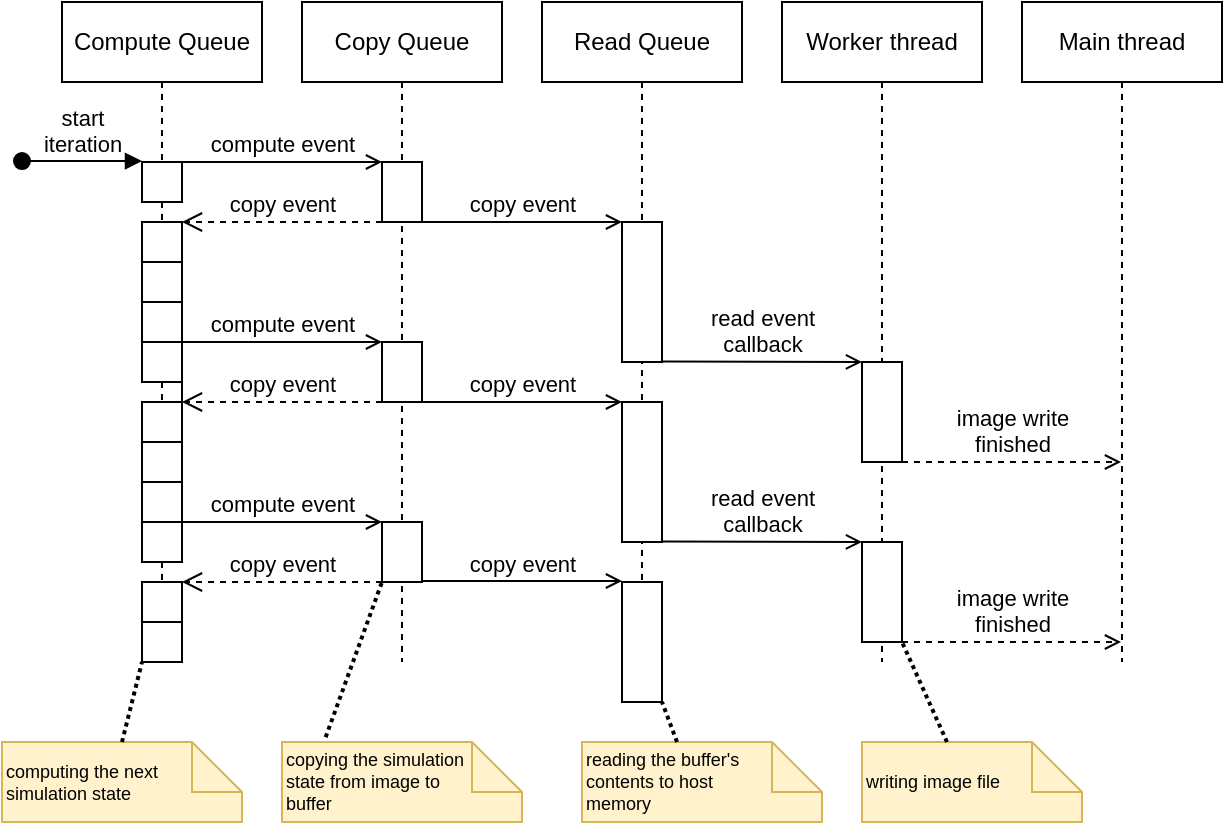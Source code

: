 <mxfile version="21.3.7">
  <diagram name="Page-1" id="2YBvvXClWsGukQMizWep">
    <mxGraphModel dx="988" dy="548" grid="1" gridSize="10" guides="1" tooltips="1" connect="1" arrows="1" fold="1" page="1" pageScale="1" pageWidth="850" pageHeight="1100" math="0" shadow="0">
      <root>
        <mxCell id="0" />
        <mxCell id="1" parent="0" />
        <mxCell id="aM9ryv3xv72pqoxQDRHE-1" value="Compute Queue" style="shape=umlLifeline;perimeter=lifelinePerimeter;whiteSpace=wrap;html=1;container=0;dropTarget=0;collapsible=0;recursiveResize=0;outlineConnect=0;portConstraint=eastwest;newEdgeStyle={&quot;edgeStyle&quot;:&quot;elbowEdgeStyle&quot;,&quot;elbow&quot;:&quot;vertical&quot;,&quot;curved&quot;:0,&quot;rounded&quot;:0};" parent="1" vertex="1">
          <mxGeometry x="40" y="10" width="100" height="330" as="geometry" />
        </mxCell>
        <mxCell id="sK_q_8EyxBzJU_uGf2SQ-1" value="" style="rounded=0;whiteSpace=wrap;html=1;fillStyle=auto;" vertex="1" parent="1">
          <mxGeometry x="80" y="120" width="20" height="20" as="geometry" />
        </mxCell>
        <mxCell id="sK_q_8EyxBzJU_uGf2SQ-7" value="Copy Queue" style="shape=umlLifeline;perimeter=lifelinePerimeter;whiteSpace=wrap;html=1;container=0;dropTarget=0;collapsible=0;recursiveResize=0;outlineConnect=0;portConstraint=eastwest;newEdgeStyle={&quot;edgeStyle&quot;:&quot;elbowEdgeStyle&quot;,&quot;elbow&quot;:&quot;vertical&quot;,&quot;curved&quot;:0,&quot;rounded&quot;:0};" vertex="1" parent="1">
          <mxGeometry x="160" y="10" width="100" height="330" as="geometry" />
        </mxCell>
        <mxCell id="sK_q_8EyxBzJU_uGf2SQ-8" value="" style="rounded=0;whiteSpace=wrap;html=1;" vertex="1" parent="1">
          <mxGeometry x="200" y="180" width="20" height="30" as="geometry" />
        </mxCell>
        <mxCell id="sK_q_8EyxBzJU_uGf2SQ-15" value="copy event" style="html=1;verticalAlign=bottom;endArrow=open;dashed=1;endSize=8;edgeStyle=elbowEdgeStyle;elbow=vertical;curved=0;rounded=0;entryX=1;entryY=0;entryDx=0;entryDy=0;exitX=0;exitY=1;exitDx=0;exitDy=0;" edge="1" parent="1" source="sK_q_8EyxBzJU_uGf2SQ-8" target="sK_q_8EyxBzJU_uGf2SQ-20">
          <mxGeometry relative="1" as="geometry">
            <mxPoint x="240" y="230" as="sourcePoint" />
            <mxPoint x="100" y="230" as="targetPoint" />
          </mxGeometry>
        </mxCell>
        <mxCell id="sK_q_8EyxBzJU_uGf2SQ-16" value="" style="rounded=0;whiteSpace=wrap;html=1;" vertex="1" parent="1">
          <mxGeometry x="80" y="140" width="20" height="20" as="geometry" />
        </mxCell>
        <mxCell id="sK_q_8EyxBzJU_uGf2SQ-17" value="" style="rounded=0;whiteSpace=wrap;html=1;" vertex="1" parent="1">
          <mxGeometry x="80" y="160" width="20" height="20" as="geometry" />
        </mxCell>
        <mxCell id="sK_q_8EyxBzJU_uGf2SQ-20" value="" style="rounded=0;whiteSpace=wrap;html=1;" vertex="1" parent="1">
          <mxGeometry x="80" y="210" width="20" height="20" as="geometry" />
        </mxCell>
        <mxCell id="sK_q_8EyxBzJU_uGf2SQ-21" value="" style="rounded=0;whiteSpace=wrap;html=1;" vertex="1" parent="1">
          <mxGeometry x="80" y="230" width="20" height="20" as="geometry" />
        </mxCell>
        <mxCell id="sK_q_8EyxBzJU_uGf2SQ-22" value="" style="rounded=0;whiteSpace=wrap;html=1;" vertex="1" parent="1">
          <mxGeometry x="80" y="250" width="20" height="20" as="geometry" />
        </mxCell>
        <mxCell id="sK_q_8EyxBzJU_uGf2SQ-23" value="Read Queue" style="shape=umlLifeline;perimeter=lifelinePerimeter;whiteSpace=wrap;html=1;container=0;dropTarget=0;collapsible=0;recursiveResize=0;outlineConnect=0;portConstraint=eastwest;newEdgeStyle={&quot;edgeStyle&quot;:&quot;elbowEdgeStyle&quot;,&quot;elbow&quot;:&quot;vertical&quot;,&quot;curved&quot;:0,&quot;rounded&quot;:0};" vertex="1" parent="1">
          <mxGeometry x="280" y="10" width="100" height="330" as="geometry" />
        </mxCell>
        <mxCell id="sK_q_8EyxBzJU_uGf2SQ-24" value="" style="rounded=0;whiteSpace=wrap;html=1;" vertex="1" parent="1">
          <mxGeometry x="320" y="210" width="20" height="70" as="geometry" />
        </mxCell>
        <mxCell id="sK_q_8EyxBzJU_uGf2SQ-27" value="" style="rounded=0;whiteSpace=wrap;html=1;" vertex="1" parent="1">
          <mxGeometry x="200" y="270" width="20" height="30" as="geometry" />
        </mxCell>
        <mxCell id="sK_q_8EyxBzJU_uGf2SQ-28" value="copy event" style="html=1;verticalAlign=bottom;endArrow=open;dashed=1;endSize=8;edgeStyle=elbowEdgeStyle;elbow=vertical;curved=0;rounded=0;entryX=1;entryY=0;entryDx=0;entryDy=0;exitX=0;exitY=1;exitDx=0;exitDy=0;" edge="1" source="sK_q_8EyxBzJU_uGf2SQ-27" parent="1">
          <mxGeometry relative="1" as="geometry">
            <mxPoint x="240" y="320" as="sourcePoint" />
            <mxPoint x="100" y="300" as="targetPoint" />
          </mxGeometry>
        </mxCell>
        <mxCell id="sK_q_8EyxBzJU_uGf2SQ-29" value="" style="rounded=0;whiteSpace=wrap;html=1;" vertex="1" parent="1">
          <mxGeometry x="80" y="300" width="20" height="20" as="geometry" />
        </mxCell>
        <mxCell id="sK_q_8EyxBzJU_uGf2SQ-30" value="" style="rounded=0;whiteSpace=wrap;html=1;" vertex="1" parent="1">
          <mxGeometry x="80" y="320" width="20" height="20" as="geometry" />
        </mxCell>
        <mxCell id="sK_q_8EyxBzJU_uGf2SQ-31" value="" style="rounded=0;whiteSpace=wrap;html=1;" vertex="1" parent="1">
          <mxGeometry x="320" y="300" width="20" height="60" as="geometry" />
        </mxCell>
        <mxCell id="sK_q_8EyxBzJU_uGf2SQ-33" value="Worker thread" style="shape=umlLifeline;perimeter=lifelinePerimeter;whiteSpace=wrap;html=1;container=0;dropTarget=0;collapsible=0;recursiveResize=0;outlineConnect=0;portConstraint=eastwest;newEdgeStyle={&quot;edgeStyle&quot;:&quot;elbowEdgeStyle&quot;,&quot;elbow&quot;:&quot;vertical&quot;,&quot;curved&quot;:0,&quot;rounded&quot;:0};" vertex="1" parent="1">
          <mxGeometry x="400" y="10" width="100" height="330" as="geometry" />
        </mxCell>
        <mxCell id="sK_q_8EyxBzJU_uGf2SQ-34" value="compute event" style="html=1;verticalAlign=bottom;endArrow=open;edgeStyle=elbowEdgeStyle;elbow=vertical;curved=0;rounded=0;exitX=1;exitY=1;exitDx=0;exitDy=0;entryX=0;entryY=0;entryDx=0;entryDy=0;endFill=0;" edge="1" parent="1" source="sK_q_8EyxBzJU_uGf2SQ-17" target="sK_q_8EyxBzJU_uGf2SQ-8">
          <mxGeometry width="80" relative="1" as="geometry">
            <mxPoint x="100" y="410" as="sourcePoint" />
            <mxPoint x="180" y="410" as="targetPoint" />
          </mxGeometry>
        </mxCell>
        <mxCell id="sK_q_8EyxBzJU_uGf2SQ-35" value="compute event" style="html=1;verticalAlign=bottom;endArrow=open;edgeStyle=elbowEdgeStyle;elbow=vertical;curved=0;rounded=0;exitX=1;exitY=1;exitDx=0;exitDy=0;endFill=0;" edge="1" parent="1" source="sK_q_8EyxBzJU_uGf2SQ-17">
          <mxGeometry x="0.474" width="80" relative="1" as="geometry">
            <mxPoint x="100" y="180" as="sourcePoint" />
            <mxPoint x="200" y="270" as="targetPoint" />
            <Array as="points">
              <mxPoint x="140" y="270" />
            </Array>
            <mxPoint as="offset" />
          </mxGeometry>
        </mxCell>
        <mxCell id="sK_q_8EyxBzJU_uGf2SQ-36" value="copy event" style="html=1;verticalAlign=bottom;endArrow=open;edgeStyle=elbowEdgeStyle;elbow=vertical;curved=0;rounded=0;exitX=1;exitY=1;exitDx=0;exitDy=0;entryX=0;entryY=0;entryDx=0;entryDy=0;endFill=0;" edge="1" parent="1">
          <mxGeometry x="-0.002" width="80" relative="1" as="geometry">
            <mxPoint x="220" y="210" as="sourcePoint" />
            <mxPoint x="320" y="210" as="targetPoint" />
            <mxPoint as="offset" />
          </mxGeometry>
        </mxCell>
        <mxCell id="sK_q_8EyxBzJU_uGf2SQ-37" value="copy event" style="html=1;verticalAlign=bottom;endArrow=open;edgeStyle=elbowEdgeStyle;elbow=vertical;curved=0;rounded=0;exitX=1;exitY=1;exitDx=0;exitDy=0;entryX=0;entryY=0;entryDx=0;entryDy=0;endFill=0;" edge="1" parent="1">
          <mxGeometry x="-0.002" width="80" relative="1" as="geometry">
            <mxPoint x="220" y="299.52" as="sourcePoint" />
            <mxPoint x="320" y="299.52" as="targetPoint" />
            <mxPoint as="offset" />
          </mxGeometry>
        </mxCell>
        <mxCell id="sK_q_8EyxBzJU_uGf2SQ-38" value="" style="rounded=0;whiteSpace=wrap;html=1;" vertex="1" parent="1">
          <mxGeometry x="440" y="280" width="20" height="50" as="geometry" />
        </mxCell>
        <mxCell id="sK_q_8EyxBzJU_uGf2SQ-39" value="&lt;div&gt;read event&lt;/div&gt;&lt;div&gt;callback&lt;br&gt;&lt;/div&gt;" style="html=1;verticalAlign=bottom;endArrow=open;edgeStyle=elbowEdgeStyle;elbow=vertical;curved=0;rounded=0;exitX=1;exitY=1;exitDx=0;exitDy=0;entryX=0;entryY=0;entryDx=0;entryDy=0;endFill=0;" edge="1" parent="1">
          <mxGeometry x="-0.002" width="80" relative="1" as="geometry">
            <mxPoint x="340" y="279.76" as="sourcePoint" />
            <mxPoint x="440" y="279.76" as="targetPoint" />
            <mxPoint as="offset" />
          </mxGeometry>
        </mxCell>
        <mxCell id="sK_q_8EyxBzJU_uGf2SQ-40" value="Main thread" style="shape=umlLifeline;perimeter=lifelinePerimeter;whiteSpace=wrap;html=1;container=0;dropTarget=0;collapsible=0;recursiveResize=0;outlineConnect=0;portConstraint=eastwest;newEdgeStyle={&quot;edgeStyle&quot;:&quot;elbowEdgeStyle&quot;,&quot;elbow&quot;:&quot;vertical&quot;,&quot;curved&quot;:0,&quot;rounded&quot;:0};" vertex="1" parent="1">
          <mxGeometry x="520" y="10" width="100" height="330" as="geometry" />
        </mxCell>
        <mxCell id="sK_q_8EyxBzJU_uGf2SQ-41" value="&lt;div&gt;image write&lt;/div&gt;&lt;div&gt;finished&lt;/div&gt;" style="html=1;verticalAlign=bottom;endArrow=open;edgeStyle=elbowEdgeStyle;elbow=vertical;curved=0;rounded=0;exitX=1;exitY=1;exitDx=0;exitDy=0;endFill=0;dashed=1;" edge="1" parent="1">
          <mxGeometry x="-0.002" width="80" relative="1" as="geometry">
            <mxPoint x="460" y="330" as="sourcePoint" />
            <mxPoint x="569.5" y="330.095" as="targetPoint" />
            <mxPoint as="offset" />
          </mxGeometry>
        </mxCell>
        <mxCell id="sK_q_8EyxBzJU_uGf2SQ-43" value="computing the next simulation state" style="shape=note2;boundedLbl=1;whiteSpace=wrap;size=25;verticalAlign=middle;align=left;fontSize=9;fillColor=#fff2cc;strokeColor=#d6b656;fontColor=#000000;" vertex="1" parent="1">
          <mxGeometry x="10" y="380" width="120" height="40" as="geometry" />
        </mxCell>
        <mxCell id="sK_q_8EyxBzJU_uGf2SQ-44" value="" style="endArrow=none;dashed=1;html=1;dashPattern=1 1;strokeWidth=2;rounded=0;exitX=0.5;exitY=0;exitDx=0;exitDy=0;exitPerimeter=0;entryX=0;entryY=1;entryDx=0;entryDy=0;" edge="1" parent="1" source="sK_q_8EyxBzJU_uGf2SQ-43" target="sK_q_8EyxBzJU_uGf2SQ-30">
          <mxGeometry width="50" height="50" relative="1" as="geometry">
            <mxPoint x="240" y="260" as="sourcePoint" />
            <mxPoint x="290" y="210" as="targetPoint" />
          </mxGeometry>
        </mxCell>
        <mxCell id="sK_q_8EyxBzJU_uGf2SQ-45" value="copying the simulation&#xa;state from image to&#xa;buffer" style="shape=note2;boundedLbl=1;whiteSpace=wrap;size=25;verticalAlign=middle;align=left;fontSize=9;fillColor=#fff2cc;strokeColor=#d6b656;fontColor=#000000;" vertex="1" parent="1">
          <mxGeometry x="150" y="380" width="120" height="40" as="geometry" />
        </mxCell>
        <mxCell id="sK_q_8EyxBzJU_uGf2SQ-46" value="" style="endArrow=none;dashed=1;html=1;dashPattern=1 1;strokeWidth=2;rounded=0;exitX=0.182;exitY=-0.06;exitDx=0;exitDy=0;exitPerimeter=0;entryX=0;entryY=1;entryDx=0;entryDy=0;" edge="1" parent="1" source="sK_q_8EyxBzJU_uGf2SQ-45" target="sK_q_8EyxBzJU_uGf2SQ-27">
          <mxGeometry width="50" height="50" relative="1" as="geometry">
            <mxPoint x="180" y="370" as="sourcePoint" />
            <mxPoint x="190" y="330" as="targetPoint" />
          </mxGeometry>
        </mxCell>
        <mxCell id="sK_q_8EyxBzJU_uGf2SQ-47" value="reading the buffer&#39;s&#xa;contents to host&#xa;memory" style="shape=note2;boundedLbl=1;whiteSpace=wrap;size=25;verticalAlign=middle;align=left;fontSize=9;fillColor=#fff2cc;strokeColor=#d6b656;fontColor=#000000;" vertex="1" parent="1">
          <mxGeometry x="300" y="380" width="120" height="40" as="geometry" />
        </mxCell>
        <mxCell id="sK_q_8EyxBzJU_uGf2SQ-48" value="" style="endArrow=none;dashed=1;html=1;dashPattern=1 1;strokeWidth=2;rounded=0;exitX=0;exitY=0;exitDx=47.5;exitDy=0;exitPerimeter=0;entryX=1;entryY=1;entryDx=0;entryDy=0;" edge="1" parent="1" source="sK_q_8EyxBzJU_uGf2SQ-47" target="sK_q_8EyxBzJU_uGf2SQ-31">
          <mxGeometry width="50" height="50" relative="1" as="geometry">
            <mxPoint x="187" y="388" as="sourcePoint" />
            <mxPoint x="210" y="310" as="targetPoint" />
          </mxGeometry>
        </mxCell>
        <mxCell id="sK_q_8EyxBzJU_uGf2SQ-49" value="writing image file" style="shape=note2;boundedLbl=1;whiteSpace=wrap;size=25;verticalAlign=middle;align=left;fontSize=9;fillColor=#fff2cc;strokeColor=#d6b656;fontColor=#000000;" vertex="1" parent="1">
          <mxGeometry x="440" y="380" width="110" height="40" as="geometry" />
        </mxCell>
        <mxCell id="sK_q_8EyxBzJU_uGf2SQ-50" value="" style="endArrow=none;dashed=1;html=1;dashPattern=1 1;strokeWidth=2;rounded=0;exitX=0;exitY=0;exitDx=42.5;exitDy=0;exitPerimeter=0;entryX=1;entryY=1;entryDx=0;entryDy=0;" edge="1" parent="1" source="sK_q_8EyxBzJU_uGf2SQ-49" target="sK_q_8EyxBzJU_uGf2SQ-38">
          <mxGeometry width="50" height="50" relative="1" as="geometry">
            <mxPoint x="368" y="390" as="sourcePoint" />
            <mxPoint x="350" y="370" as="targetPoint" />
          </mxGeometry>
        </mxCell>
        <mxCell id="sK_q_8EyxBzJU_uGf2SQ-51" value="" style="rounded=0;whiteSpace=wrap;html=1;" vertex="1" parent="1">
          <mxGeometry x="80" y="180" width="20" height="20" as="geometry" />
        </mxCell>
        <mxCell id="sK_q_8EyxBzJU_uGf2SQ-52" value="" style="rounded=0;whiteSpace=wrap;html=1;" vertex="1" parent="1">
          <mxGeometry x="80" y="270" width="20" height="20" as="geometry" />
        </mxCell>
        <mxCell id="sK_q_8EyxBzJU_uGf2SQ-54" value="" style="rounded=0;whiteSpace=wrap;html=1;fillStyle=auto;" vertex="1" parent="1">
          <mxGeometry x="80" y="90" width="20" height="20" as="geometry" />
        </mxCell>
        <mxCell id="sK_q_8EyxBzJU_uGf2SQ-55" value="" style="rounded=0;whiteSpace=wrap;html=1;" vertex="1" parent="1">
          <mxGeometry x="200" y="90" width="20" height="30" as="geometry" />
        </mxCell>
        <mxCell id="sK_q_8EyxBzJU_uGf2SQ-56" value="compute event" style="html=1;verticalAlign=bottom;endArrow=open;edgeStyle=elbowEdgeStyle;elbow=vertical;curved=0;rounded=0;exitX=1;exitY=1;exitDx=0;exitDy=0;entryX=0;entryY=0;entryDx=0;entryDy=0;endFill=0;" edge="1" target="sK_q_8EyxBzJU_uGf2SQ-55" parent="1">
          <mxGeometry width="80" relative="1" as="geometry">
            <mxPoint x="100" y="90" as="sourcePoint" />
            <mxPoint x="180" y="320" as="targetPoint" />
          </mxGeometry>
        </mxCell>
        <mxCell id="sK_q_8EyxBzJU_uGf2SQ-57" value="copy event" style="html=1;verticalAlign=bottom;endArrow=open;dashed=1;endSize=8;edgeStyle=elbowEdgeStyle;elbow=vertical;curved=0;rounded=0;entryX=1;entryY=0;entryDx=0;entryDy=0;exitX=0;exitY=1;exitDx=0;exitDy=0;" edge="1" parent="1">
          <mxGeometry relative="1" as="geometry">
            <mxPoint x="200" y="120" as="sourcePoint" />
            <mxPoint x="100" y="120" as="targetPoint" />
          </mxGeometry>
        </mxCell>
        <mxCell id="sK_q_8EyxBzJU_uGf2SQ-58" value="copy event" style="html=1;verticalAlign=bottom;endArrow=open;edgeStyle=elbowEdgeStyle;elbow=vertical;curved=0;rounded=0;exitX=1;exitY=1;exitDx=0;exitDy=0;entryX=0;entryY=0;entryDx=0;entryDy=0;endFill=0;" edge="1" parent="1">
          <mxGeometry x="-0.002" width="80" relative="1" as="geometry">
            <mxPoint x="220" y="120" as="sourcePoint" />
            <mxPoint x="320" y="120" as="targetPoint" />
            <mxPoint as="offset" />
          </mxGeometry>
        </mxCell>
        <mxCell id="sK_q_8EyxBzJU_uGf2SQ-59" value="" style="rounded=0;whiteSpace=wrap;html=1;" vertex="1" parent="1">
          <mxGeometry x="320" y="120" width="20" height="70" as="geometry" />
        </mxCell>
        <mxCell id="sK_q_8EyxBzJU_uGf2SQ-60" value="&lt;div&gt;read event&lt;/div&gt;&lt;div&gt;callback&lt;br&gt;&lt;/div&gt;" style="html=1;verticalAlign=bottom;endArrow=open;edgeStyle=elbowEdgeStyle;elbow=vertical;curved=0;rounded=0;exitX=1;exitY=1;exitDx=0;exitDy=0;entryX=0;entryY=0;entryDx=0;entryDy=0;endFill=0;" edge="1" parent="1">
          <mxGeometry x="-0.002" width="80" relative="1" as="geometry">
            <mxPoint x="340" y="189.76" as="sourcePoint" />
            <mxPoint x="440" y="189.76" as="targetPoint" />
            <mxPoint as="offset" />
          </mxGeometry>
        </mxCell>
        <mxCell id="sK_q_8EyxBzJU_uGf2SQ-61" value="" style="rounded=0;whiteSpace=wrap;html=1;" vertex="1" parent="1">
          <mxGeometry x="440" y="190" width="20" height="50" as="geometry" />
        </mxCell>
        <mxCell id="sK_q_8EyxBzJU_uGf2SQ-62" value="&lt;div&gt;image write&lt;/div&gt;&lt;div&gt;finished&lt;/div&gt;" style="html=1;verticalAlign=bottom;endArrow=open;edgeStyle=elbowEdgeStyle;elbow=vertical;curved=0;rounded=0;exitX=1;exitY=1;exitDx=0;exitDy=0;endFill=0;dashed=1;" edge="1" parent="1">
          <mxGeometry x="-0.002" width="80" relative="1" as="geometry">
            <mxPoint x="460" y="240" as="sourcePoint" />
            <mxPoint x="569.5" y="240.095" as="targetPoint" />
            <mxPoint as="offset" />
          </mxGeometry>
        </mxCell>
        <mxCell id="sK_q_8EyxBzJU_uGf2SQ-63" value="&lt;div&gt;start&lt;/div&gt;&lt;div&gt;iteration&lt;br&gt;&lt;/div&gt;" style="html=1;verticalAlign=bottom;startArrow=oval;startFill=1;endArrow=block;startSize=8;edgeStyle=elbowEdgeStyle;elbow=vertical;curved=0;rounded=0;" edge="1" parent="1">
          <mxGeometry width="60" relative="1" as="geometry">
            <mxPoint x="20" y="89.52" as="sourcePoint" />
            <mxPoint x="80" y="89.52" as="targetPoint" />
          </mxGeometry>
        </mxCell>
      </root>
    </mxGraphModel>
  </diagram>
</mxfile>
